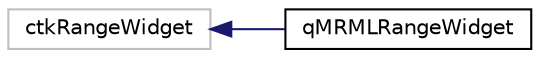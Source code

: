 digraph "Graphical Class Hierarchy"
{
  bgcolor="transparent";
  edge [fontname="Helvetica",fontsize="10",labelfontname="Helvetica",labelfontsize="10"];
  node [fontname="Helvetica",fontsize="10",shape=record];
  rankdir="LR";
  Node1008 [label="ctkRangeWidget",height=0.2,width=0.4,color="grey75"];
  Node1008 -> Node0 [dir="back",color="midnightblue",fontsize="10",style="solid",fontname="Helvetica"];
  Node0 [label="qMRMLRangeWidget",height=0.2,width=0.4,color="black",URL="$classqMRMLRangeWidget.html"];
}
